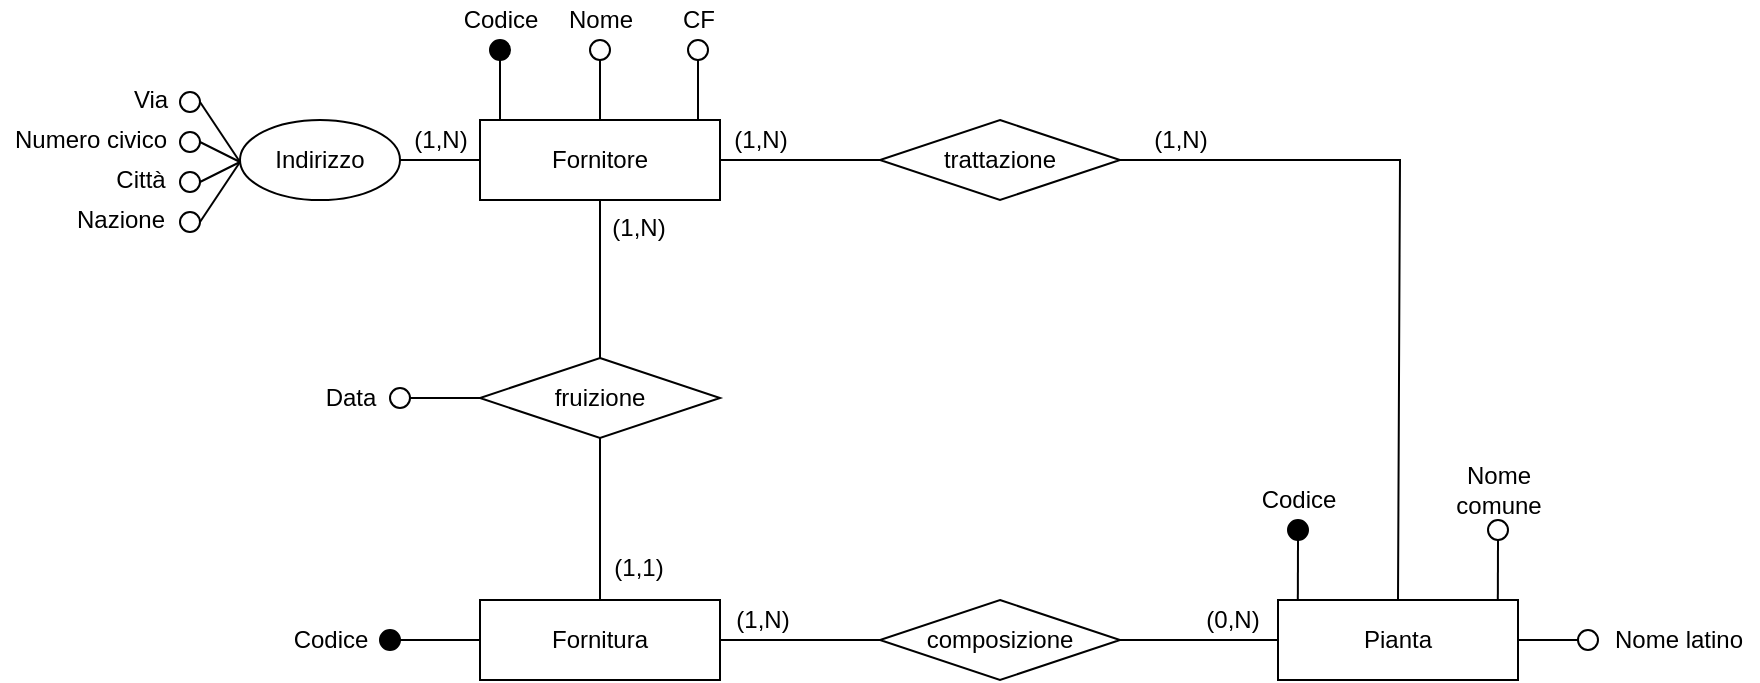 <mxfile version="16.6.5" type="github">
  <diagram id="uCvQK3cbvLK-rF1jzRyW" name="Page-1">
    <mxGraphModel dx="288" dy="152" grid="1" gridSize="10" guides="1" tooltips="1" connect="1" arrows="1" fold="1" page="1" pageScale="1" pageWidth="1169" pageHeight="827" math="0" shadow="0">
      <root>
        <mxCell id="0" />
        <mxCell id="1" parent="0" />
        <mxCell id="bpb8VYmmC61ZYAECXduF-2" value="Fornitore" style="rounded=0;whiteSpace=wrap;html=1;strokeWidth=1;perimeterSpacing=0;" parent="1" vertex="1">
          <mxGeometry x="320" y="200" width="120" height="40" as="geometry" />
        </mxCell>
        <mxCell id="bpb8VYmmC61ZYAECXduF-3" value="" style="endArrow=none;html=1;rounded=0;fillColor=#000000;entryX=0.166;entryY=0;entryDx=0;entryDy=0;entryPerimeter=0;exitX=0.5;exitY=1;exitDx=0;exitDy=0;" parent="1" source="bpb8VYmmC61ZYAECXduF-4" edge="1">
          <mxGeometry width="50" height="50" relative="1" as="geometry">
            <mxPoint x="330.08" y="180" as="sourcePoint" />
            <mxPoint x="330" y="200" as="targetPoint" />
          </mxGeometry>
        </mxCell>
        <mxCell id="bpb8VYmmC61ZYAECXduF-4" value="" style="ellipse;whiteSpace=wrap;html=1;aspect=fixed;strokeWidth=1;fillColor=#000000;" parent="1" vertex="1">
          <mxGeometry x="325" y="160" width="10" height="10" as="geometry" />
        </mxCell>
        <mxCell id="bpb8VYmmC61ZYAECXduF-5" value="Codice" style="text;html=1;align=center;verticalAlign=middle;resizable=0;points=[];autosize=1;strokeColor=none;fillColor=none;" parent="1" vertex="1">
          <mxGeometry x="305" y="140" width="50" height="20" as="geometry" />
        </mxCell>
        <mxCell id="bpb8VYmmC61ZYAECXduF-6" value="" style="endArrow=none;html=1;rounded=0;fillColor=#000000;entryX=0.166;entryY=0;entryDx=0;entryDy=0;entryPerimeter=0;exitX=0.5;exitY=1;exitDx=0;exitDy=0;" parent="1" source="bpb8VYmmC61ZYAECXduF-7" edge="1">
          <mxGeometry width="50" height="50" relative="1" as="geometry">
            <mxPoint x="380.08" y="180" as="sourcePoint" />
            <mxPoint x="380" y="200" as="targetPoint" />
          </mxGeometry>
        </mxCell>
        <mxCell id="bpb8VYmmC61ZYAECXduF-7" value="" style="ellipse;whiteSpace=wrap;html=1;aspect=fixed;strokeWidth=1;fillColor=none;" parent="1" vertex="1">
          <mxGeometry x="375" y="160" width="10" height="10" as="geometry" />
        </mxCell>
        <mxCell id="bpb8VYmmC61ZYAECXduF-8" value="Nome" style="text;html=1;align=center;verticalAlign=middle;resizable=0;points=[];autosize=1;strokeColor=none;fillColor=none;" parent="1" vertex="1">
          <mxGeometry x="355" y="140" width="50" height="20" as="geometry" />
        </mxCell>
        <mxCell id="bpb8VYmmC61ZYAECXduF-9" value="" style="endArrow=none;html=1;rounded=0;fillColor=#000000;entryX=0.166;entryY=0;entryDx=0;entryDy=0;entryPerimeter=0;exitX=0.5;exitY=1;exitDx=0;exitDy=0;" parent="1" source="bpb8VYmmC61ZYAECXduF-10" edge="1">
          <mxGeometry width="50" height="50" relative="1" as="geometry">
            <mxPoint x="429.08" y="180" as="sourcePoint" />
            <mxPoint x="429.0" y="200" as="targetPoint" />
          </mxGeometry>
        </mxCell>
        <mxCell id="bpb8VYmmC61ZYAECXduF-10" value="" style="ellipse;whiteSpace=wrap;html=1;aspect=fixed;strokeWidth=1;fillColor=none;" parent="1" vertex="1">
          <mxGeometry x="424" y="160" width="10" height="10" as="geometry" />
        </mxCell>
        <mxCell id="bpb8VYmmC61ZYAECXduF-11" value="CF" style="text;html=1;align=center;verticalAlign=middle;resizable=0;points=[];autosize=1;strokeColor=none;fillColor=none;" parent="1" vertex="1">
          <mxGeometry x="414" y="140" width="30" height="20" as="geometry" />
        </mxCell>
        <mxCell id="v1qmQes8BlO3_0wgJvzd-1" value="Fornitura" style="rounded=0;whiteSpace=wrap;html=1;strokeWidth=1;perimeterSpacing=0;" parent="1" vertex="1">
          <mxGeometry x="320" y="440" width="120" height="40" as="geometry" />
        </mxCell>
        <mxCell id="v1qmQes8BlO3_0wgJvzd-2" value="fruizione" style="rhombus;whiteSpace=wrap;html=1;" parent="1" vertex="1">
          <mxGeometry x="320" y="319" width="120" height="40" as="geometry" />
        </mxCell>
        <mxCell id="v1qmQes8BlO3_0wgJvzd-3" value="" style="endArrow=none;html=1;rounded=0;exitX=0.5;exitY=0;exitDx=0;exitDy=0;entryX=0.5;entryY=1;entryDx=0;entryDy=0;" parent="1" source="v1qmQes8BlO3_0wgJvzd-1" target="v1qmQes8BlO3_0wgJvzd-2" edge="1">
          <mxGeometry width="50" height="50" relative="1" as="geometry">
            <mxPoint x="400" y="340" as="sourcePoint" />
            <mxPoint x="450" y="290" as="targetPoint" />
          </mxGeometry>
        </mxCell>
        <mxCell id="v1qmQes8BlO3_0wgJvzd-4" value="" style="endArrow=none;html=1;rounded=0;exitX=0.5;exitY=0;exitDx=0;exitDy=0;entryX=0.5;entryY=1;entryDx=0;entryDy=0;" parent="1" source="v1qmQes8BlO3_0wgJvzd-2" target="bpb8VYmmC61ZYAECXduF-2" edge="1">
          <mxGeometry width="50" height="50" relative="1" as="geometry">
            <mxPoint x="400" y="340" as="sourcePoint" />
            <mxPoint x="450" y="290" as="targetPoint" />
          </mxGeometry>
        </mxCell>
        <mxCell id="v1qmQes8BlO3_0wgJvzd-5" value="composizione" style="rhombus;whiteSpace=wrap;html=1;" parent="1" vertex="1">
          <mxGeometry x="520" y="440" width="120" height="40" as="geometry" />
        </mxCell>
        <mxCell id="v1qmQes8BlO3_0wgJvzd-7" value="Pianta" style="rounded=0;whiteSpace=wrap;html=1;strokeWidth=1;perimeterSpacing=0;" parent="1" vertex="1">
          <mxGeometry x="719" y="440" width="120" height="40" as="geometry" />
        </mxCell>
        <mxCell id="v1qmQes8BlO3_0wgJvzd-8" value="" style="endArrow=none;html=1;rounded=0;fillColor=#000000;entryX=0.166;entryY=0;entryDx=0;entryDy=0;entryPerimeter=0;exitX=0.5;exitY=1;exitDx=0;exitDy=0;" parent="1" source="v1qmQes8BlO3_0wgJvzd-9" edge="1">
          <mxGeometry width="50" height="50" relative="1" as="geometry">
            <mxPoint x="729" y="420" as="sourcePoint" />
            <mxPoint x="728.92" y="440" as="targetPoint" />
          </mxGeometry>
        </mxCell>
        <mxCell id="v1qmQes8BlO3_0wgJvzd-9" value="" style="ellipse;whiteSpace=wrap;html=1;aspect=fixed;strokeWidth=1;fillColor=#000000;" parent="1" vertex="1">
          <mxGeometry x="724" y="400" width="10" height="10" as="geometry" />
        </mxCell>
        <mxCell id="v1qmQes8BlO3_0wgJvzd-10" value="Codice" style="text;html=1;align=center;verticalAlign=middle;resizable=0;points=[];autosize=1;strokeColor=none;fillColor=none;" parent="1" vertex="1">
          <mxGeometry x="704" y="380" width="50" height="20" as="geometry" />
        </mxCell>
        <mxCell id="v1qmQes8BlO3_0wgJvzd-11" value="" style="endArrow=none;html=1;rounded=0;fillColor=#000000;exitX=0;exitY=0.5;exitDx=0;exitDy=0;" parent="1" source="v1qmQes8BlO3_0wgJvzd-12" edge="1">
          <mxGeometry width="50" height="50" relative="1" as="geometry">
            <mxPoint x="864" y="475" as="sourcePoint" />
            <mxPoint x="839" y="460" as="targetPoint" />
            <Array as="points">
              <mxPoint x="839" y="460" />
            </Array>
          </mxGeometry>
        </mxCell>
        <mxCell id="v1qmQes8BlO3_0wgJvzd-12" value="" style="ellipse;whiteSpace=wrap;html=1;aspect=fixed;strokeWidth=1;fillColor=none;" parent="1" vertex="1">
          <mxGeometry x="869" y="455" width="10" height="10" as="geometry" />
        </mxCell>
        <mxCell id="v1qmQes8BlO3_0wgJvzd-13" value="Nome latino" style="text;html=1;align=center;verticalAlign=middle;resizable=0;points=[];autosize=1;strokeColor=none;fillColor=none;" parent="1" vertex="1">
          <mxGeometry x="879" y="450" width="80" height="20" as="geometry" />
        </mxCell>
        <mxCell id="v1qmQes8BlO3_0wgJvzd-14" value="" style="endArrow=none;html=1;rounded=0;fillColor=#000000;entryX=0.166;entryY=0;entryDx=0;entryDy=0;entryPerimeter=0;exitX=0.5;exitY=1;exitDx=0;exitDy=0;" parent="1" source="v1qmQes8BlO3_0wgJvzd-15" edge="1">
          <mxGeometry width="50" height="50" relative="1" as="geometry">
            <mxPoint x="829" y="420" as="sourcePoint" />
            <mxPoint x="828.92" y="440" as="targetPoint" />
          </mxGeometry>
        </mxCell>
        <mxCell id="v1qmQes8BlO3_0wgJvzd-15" value="" style="ellipse;whiteSpace=wrap;html=1;aspect=fixed;strokeWidth=1;fillColor=none;" parent="1" vertex="1">
          <mxGeometry x="824" y="400" width="10" height="10" as="geometry" />
        </mxCell>
        <mxCell id="v1qmQes8BlO3_0wgJvzd-16" value="Nome &lt;br&gt;comune" style="text;html=1;align=center;verticalAlign=middle;resizable=0;points=[];autosize=1;strokeColor=none;fillColor=none;" parent="1" vertex="1">
          <mxGeometry x="799" y="370" width="60" height="30" as="geometry" />
        </mxCell>
        <mxCell id="v1qmQes8BlO3_0wgJvzd-18" value="" style="endArrow=none;html=1;rounded=0;entryX=1;entryY=0.5;entryDx=0;entryDy=0;exitX=0;exitY=0.5;exitDx=0;exitDy=0;" parent="1" source="v1qmQes8BlO3_0wgJvzd-7" target="v1qmQes8BlO3_0wgJvzd-5" edge="1">
          <mxGeometry width="50" height="50" relative="1" as="geometry">
            <mxPoint x="760" y="430" as="sourcePoint" />
            <mxPoint x="810" y="380" as="targetPoint" />
          </mxGeometry>
        </mxCell>
        <mxCell id="v1qmQes8BlO3_0wgJvzd-19" value="" style="endArrow=none;html=1;rounded=0;exitX=1;exitY=0.5;exitDx=0;exitDy=0;entryX=0;entryY=0.5;entryDx=0;entryDy=0;" parent="1" source="v1qmQes8BlO3_0wgJvzd-1" target="v1qmQes8BlO3_0wgJvzd-5" edge="1">
          <mxGeometry width="50" height="50" relative="1" as="geometry">
            <mxPoint x="480" y="430" as="sourcePoint" />
            <mxPoint x="530" y="380" as="targetPoint" />
          </mxGeometry>
        </mxCell>
        <mxCell id="ocXd_eT6L2w7APYiOrBh-1" value="Indirizzo" style="ellipse;whiteSpace=wrap;html=1;" parent="1" vertex="1">
          <mxGeometry x="200" y="200" width="80" height="40" as="geometry" />
        </mxCell>
        <mxCell id="ocXd_eT6L2w7APYiOrBh-2" value="" style="ellipse;whiteSpace=wrap;html=1;aspect=fixed;strokeWidth=1;fillColor=none;" parent="1" vertex="1">
          <mxGeometry x="170" y="186" width="10" height="10" as="geometry" />
        </mxCell>
        <mxCell id="ocXd_eT6L2w7APYiOrBh-3" value="" style="ellipse;whiteSpace=wrap;html=1;aspect=fixed;strokeWidth=1;fillColor=none;" parent="1" vertex="1">
          <mxGeometry x="170" y="206" width="10" height="10" as="geometry" />
        </mxCell>
        <mxCell id="ocXd_eT6L2w7APYiOrBh-4" value="" style="ellipse;whiteSpace=wrap;html=1;aspect=fixed;strokeWidth=1;fillColor=none;" parent="1" vertex="1">
          <mxGeometry x="170" y="246" width="10" height="10" as="geometry" />
        </mxCell>
        <mxCell id="ocXd_eT6L2w7APYiOrBh-5" value="" style="endArrow=none;html=1;rounded=0;entryX=1;entryY=0.5;entryDx=0;entryDy=0;" parent="1" target="ocXd_eT6L2w7APYiOrBh-2" edge="1">
          <mxGeometry width="50" height="50" relative="1" as="geometry">
            <mxPoint x="200" y="221" as="sourcePoint" />
            <mxPoint x="220.0" y="196" as="targetPoint" />
          </mxGeometry>
        </mxCell>
        <mxCell id="ocXd_eT6L2w7APYiOrBh-6" value="" style="endArrow=none;html=1;rounded=0;entryX=1;entryY=0.5;entryDx=0;entryDy=0;" parent="1" target="ocXd_eT6L2w7APYiOrBh-3" edge="1">
          <mxGeometry width="50" height="50" relative="1" as="geometry">
            <mxPoint x="200" y="221" as="sourcePoint" />
            <mxPoint x="220.0" y="206" as="targetPoint" />
          </mxGeometry>
        </mxCell>
        <mxCell id="ocXd_eT6L2w7APYiOrBh-7" value="" style="endArrow=none;html=1;rounded=0;entryX=1;entryY=0.5;entryDx=0;entryDy=0;" parent="1" target="ocXd_eT6L2w7APYiOrBh-4" edge="1">
          <mxGeometry width="50" height="50" relative="1" as="geometry">
            <mxPoint x="200" y="221" as="sourcePoint" />
            <mxPoint x="190.0" y="246" as="targetPoint" />
          </mxGeometry>
        </mxCell>
        <mxCell id="ocXd_eT6L2w7APYiOrBh-8" value="Via" style="text;html=1;align=center;verticalAlign=middle;resizable=0;points=[];autosize=1;strokeColor=none;fillColor=none;" parent="1" vertex="1">
          <mxGeometry x="140" y="180" width="30" height="20" as="geometry" />
        </mxCell>
        <mxCell id="ocXd_eT6L2w7APYiOrBh-9" value="Numero civico" style="text;html=1;align=center;verticalAlign=middle;resizable=0;points=[];autosize=1;strokeColor=none;fillColor=none;" parent="1" vertex="1">
          <mxGeometry x="80" y="200" width="90" height="20" as="geometry" />
        </mxCell>
        <mxCell id="ocXd_eT6L2w7APYiOrBh-10" value="Città" style="text;html=1;align=center;verticalAlign=middle;resizable=0;points=[];autosize=1;strokeColor=none;fillColor=none;" parent="1" vertex="1">
          <mxGeometry x="130" y="220" width="40" height="20" as="geometry" />
        </mxCell>
        <mxCell id="ocXd_eT6L2w7APYiOrBh-11" value="" style="ellipse;whiteSpace=wrap;html=1;aspect=fixed;strokeWidth=1;fillColor=none;" parent="1" vertex="1">
          <mxGeometry x="170" y="226" width="10" height="10" as="geometry" />
        </mxCell>
        <mxCell id="ocXd_eT6L2w7APYiOrBh-12" value="" style="endArrow=none;html=1;rounded=0;entryX=1;entryY=0.5;entryDx=0;entryDy=0;" parent="1" target="ocXd_eT6L2w7APYiOrBh-11" edge="1">
          <mxGeometry width="50" height="50" relative="1" as="geometry">
            <mxPoint x="200" y="221" as="sourcePoint" />
            <mxPoint x="220.0" y="226" as="targetPoint" />
          </mxGeometry>
        </mxCell>
        <mxCell id="ocXd_eT6L2w7APYiOrBh-13" value="Nazione" style="text;html=1;align=center;verticalAlign=middle;resizable=0;points=[];autosize=1;strokeColor=none;fillColor=none;" parent="1" vertex="1">
          <mxGeometry x="110" y="240" width="60" height="20" as="geometry" />
        </mxCell>
        <mxCell id="ocXd_eT6L2w7APYiOrBh-14" value="" style="endArrow=none;html=1;rounded=0;entryX=0;entryY=0.5;entryDx=0;entryDy=0;exitX=1;exitY=0.5;exitDx=0;exitDy=0;" parent="1" source="ocXd_eT6L2w7APYiOrBh-1" target="bpb8VYmmC61ZYAECXduF-2" edge="1">
          <mxGeometry width="50" height="50" relative="1" as="geometry">
            <mxPoint x="255" y="296" as="sourcePoint" />
            <mxPoint x="305" y="246" as="targetPoint" />
          </mxGeometry>
        </mxCell>
        <mxCell id="ocXd_eT6L2w7APYiOrBh-15" value="trattazione" style="rhombus;whiteSpace=wrap;html=1;" parent="1" vertex="1">
          <mxGeometry x="520" y="200" width="120" height="40" as="geometry" />
        </mxCell>
        <mxCell id="ocXd_eT6L2w7APYiOrBh-16" value="" style="endArrow=none;html=1;rounded=0;exitX=1;exitY=0.5;exitDx=0;exitDy=0;entryX=0.5;entryY=0;entryDx=0;entryDy=0;" parent="1" source="ocXd_eT6L2w7APYiOrBh-15" target="v1qmQes8BlO3_0wgJvzd-7" edge="1">
          <mxGeometry width="50" height="50" relative="1" as="geometry">
            <mxPoint x="830" y="330" as="sourcePoint" />
            <mxPoint x="880" y="280" as="targetPoint" />
            <Array as="points">
              <mxPoint x="780" y="220" />
            </Array>
          </mxGeometry>
        </mxCell>
        <mxCell id="ocXd_eT6L2w7APYiOrBh-17" value="" style="endArrow=none;html=1;rounded=0;entryX=0;entryY=0.5;entryDx=0;entryDy=0;exitX=1;exitY=0.5;exitDx=0;exitDy=0;" parent="1" source="bpb8VYmmC61ZYAECXduF-2" target="ocXd_eT6L2w7APYiOrBh-15" edge="1">
          <mxGeometry width="50" height="50" relative="1" as="geometry">
            <mxPoint x="490" y="310" as="sourcePoint" />
            <mxPoint x="540" y="260" as="targetPoint" />
          </mxGeometry>
        </mxCell>
        <mxCell id="ocXd_eT6L2w7APYiOrBh-18" value="(1,N)" style="text;html=1;align=center;verticalAlign=middle;resizable=0;points=[];autosize=1;strokeColor=none;fillColor=none;" parent="1" vertex="1">
          <mxGeometry x="440" y="200" width="40" height="20" as="geometry" />
        </mxCell>
        <mxCell id="ocXd_eT6L2w7APYiOrBh-19" value="(1,N)" style="text;html=1;align=center;verticalAlign=middle;resizable=0;points=[];autosize=1;strokeColor=none;fillColor=none;" parent="1" vertex="1">
          <mxGeometry x="650" y="200" width="40" height="20" as="geometry" />
        </mxCell>
        <mxCell id="kutT5c0fMiw-9BxkzCDn-1" value="(1,N)" style="text;html=1;align=center;verticalAlign=middle;resizable=0;points=[];autosize=1;strokeColor=none;fillColor=none;" parent="1" vertex="1">
          <mxGeometry x="379" y="244" width="40" height="20" as="geometry" />
        </mxCell>
        <mxCell id="kutT5c0fMiw-9BxkzCDn-2" value="(1,1)" style="text;html=1;align=center;verticalAlign=middle;resizable=0;points=[];autosize=1;strokeColor=none;fillColor=none;" parent="1" vertex="1">
          <mxGeometry x="379" y="414" width="40" height="20" as="geometry" />
        </mxCell>
        <mxCell id="kutT5c0fMiw-9BxkzCDn-3" value="(0,N)" style="text;html=1;align=center;verticalAlign=middle;resizable=0;points=[];autosize=1;strokeColor=none;fillColor=none;" parent="1" vertex="1">
          <mxGeometry x="676" y="440" width="40" height="20" as="geometry" />
        </mxCell>
        <mxCell id="kutT5c0fMiw-9BxkzCDn-4" value="(1,N)" style="text;html=1;align=center;verticalAlign=middle;resizable=0;points=[];autosize=1;strokeColor=none;fillColor=none;" parent="1" vertex="1">
          <mxGeometry x="441" y="440" width="40" height="20" as="geometry" />
        </mxCell>
        <mxCell id="kutT5c0fMiw-9BxkzCDn-6" value="" style="ellipse;whiteSpace=wrap;html=1;aspect=fixed;strokeWidth=1;fillColor=#000000;" parent="1" vertex="1">
          <mxGeometry x="270" y="455" width="10" height="10" as="geometry" />
        </mxCell>
        <mxCell id="kutT5c0fMiw-9BxkzCDn-7" value="Codice" style="text;html=1;align=center;verticalAlign=middle;resizable=0;points=[];autosize=1;strokeColor=none;fillColor=none;" parent="1" vertex="1">
          <mxGeometry x="220" y="450" width="50" height="20" as="geometry" />
        </mxCell>
        <mxCell id="kutT5c0fMiw-9BxkzCDn-8" value="" style="endArrow=none;html=1;rounded=0;entryX=0;entryY=0.5;entryDx=0;entryDy=0;exitX=1;exitY=0.5;exitDx=0;exitDy=0;" parent="1" source="kutT5c0fMiw-9BxkzCDn-6" target="v1qmQes8BlO3_0wgJvzd-1" edge="1">
          <mxGeometry width="50" height="50" relative="1" as="geometry">
            <mxPoint x="220" y="460" as="sourcePoint" />
            <mxPoint x="270" y="410" as="targetPoint" />
          </mxGeometry>
        </mxCell>
        <mxCell id="kutT5c0fMiw-9BxkzCDn-9" value="" style="ellipse;whiteSpace=wrap;html=1;aspect=fixed;strokeWidth=1;fillColor=none;" parent="1" vertex="1">
          <mxGeometry x="275" y="334" width="10" height="10" as="geometry" />
        </mxCell>
        <mxCell id="kutT5c0fMiw-9BxkzCDn-11" value="Data" style="text;html=1;align=center;verticalAlign=middle;resizable=0;points=[];autosize=1;strokeColor=none;fillColor=none;" parent="1" vertex="1">
          <mxGeometry x="235" y="329" width="40" height="20" as="geometry" />
        </mxCell>
        <mxCell id="kutT5c0fMiw-9BxkzCDn-13" value="" style="endArrow=none;html=1;rounded=0;entryX=0;entryY=0.5;entryDx=0;entryDy=0;exitX=1;exitY=0.5;exitDx=0;exitDy=0;" parent="1" source="kutT5c0fMiw-9BxkzCDn-9" target="v1qmQes8BlO3_0wgJvzd-2" edge="1">
          <mxGeometry width="50" height="50" relative="1" as="geometry">
            <mxPoint x="250" y="350" as="sourcePoint" />
            <mxPoint x="300" y="300" as="targetPoint" />
          </mxGeometry>
        </mxCell>
        <mxCell id="d4a78Tw6Dh_ffKupGs_f-1" value="(1,N)" style="text;html=1;align=center;verticalAlign=middle;resizable=0;points=[];autosize=1;strokeColor=none;fillColor=none;" vertex="1" parent="1">
          <mxGeometry x="280" y="200" width="40" height="20" as="geometry" />
        </mxCell>
      </root>
    </mxGraphModel>
  </diagram>
</mxfile>
